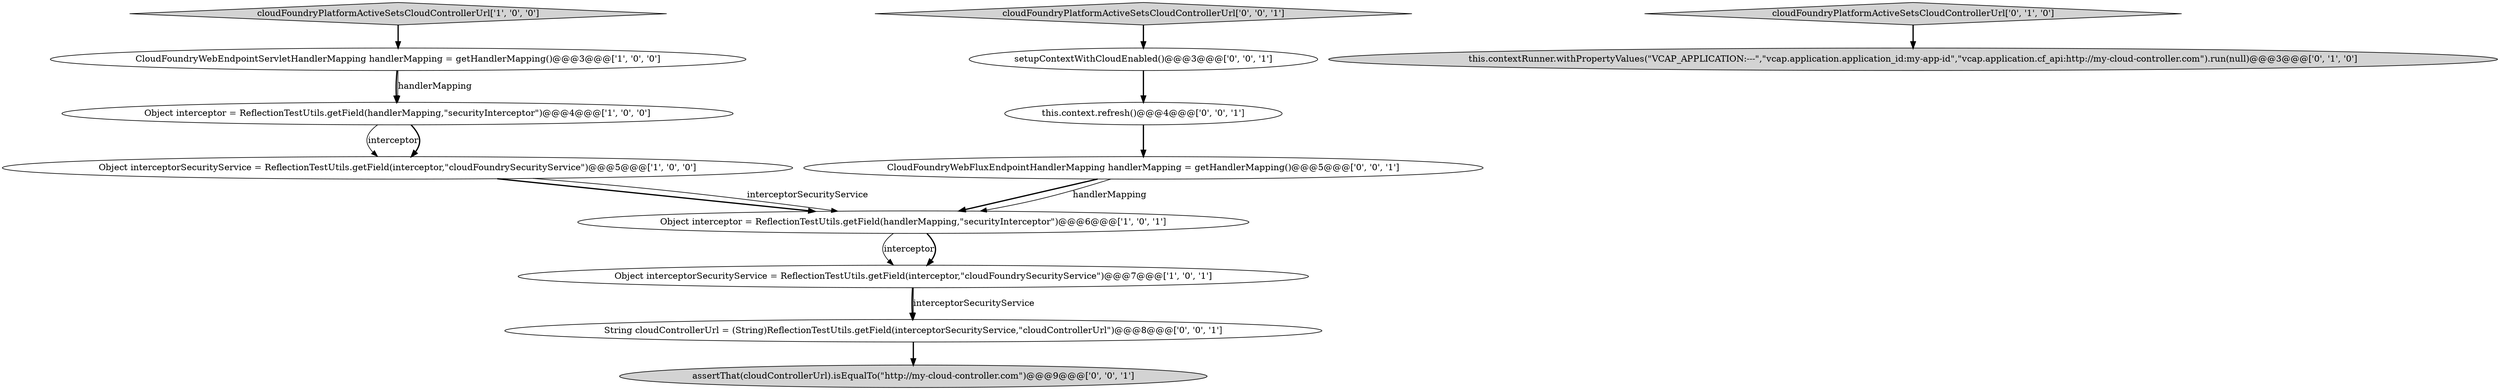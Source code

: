 digraph {
11 [style = filled, label = "this.context.refresh()@@@4@@@['0', '0', '1']", fillcolor = white, shape = ellipse image = "AAA0AAABBB3BBB"];
13 [style = filled, label = "CloudFoundryWebFluxEndpointHandlerMapping handlerMapping = getHandlerMapping()@@@5@@@['0', '0', '1']", fillcolor = white, shape = ellipse image = "AAA0AAABBB3BBB"];
7 [style = filled, label = "cloudFoundryPlatformActiveSetsCloudControllerUrl['0', '1', '0']", fillcolor = lightgray, shape = diamond image = "AAA0AAABBB2BBB"];
10 [style = filled, label = "setupContextWithCloudEnabled()@@@3@@@['0', '0', '1']", fillcolor = white, shape = ellipse image = "AAA0AAABBB3BBB"];
3 [style = filled, label = "Object interceptorSecurityService = ReflectionTestUtils.getField(interceptor,\"cloudFoundrySecurityService\")@@@7@@@['1', '0', '1']", fillcolor = white, shape = ellipse image = "AAA0AAABBB1BBB"];
6 [style = filled, label = "this.contextRunner.withPropertyValues(\"VCAP_APPLICATION:---\",\"vcap.application.application_id:my-app-id\",\"vcap.application.cf_api:http://my-cloud-controller.com\").run(null)@@@3@@@['0', '1', '0']", fillcolor = lightgray, shape = ellipse image = "AAA0AAABBB2BBB"];
4 [style = filled, label = "Object interceptor = ReflectionTestUtils.getField(handlerMapping,\"securityInterceptor\")@@@4@@@['1', '0', '0']", fillcolor = white, shape = ellipse image = "AAA0AAABBB1BBB"];
8 [style = filled, label = "cloudFoundryPlatformActiveSetsCloudControllerUrl['0', '0', '1']", fillcolor = lightgray, shape = diamond image = "AAA0AAABBB3BBB"];
5 [style = filled, label = "Object interceptor = ReflectionTestUtils.getField(handlerMapping,\"securityInterceptor\")@@@6@@@['1', '0', '1']", fillcolor = white, shape = ellipse image = "AAA0AAABBB1BBB"];
9 [style = filled, label = "String cloudControllerUrl = (String)ReflectionTestUtils.getField(interceptorSecurityService,\"cloudControllerUrl\")@@@8@@@['0', '0', '1']", fillcolor = white, shape = ellipse image = "AAA0AAABBB3BBB"];
0 [style = filled, label = "cloudFoundryPlatformActiveSetsCloudControllerUrl['1', '0', '0']", fillcolor = lightgray, shape = diamond image = "AAA0AAABBB1BBB"];
1 [style = filled, label = "CloudFoundryWebEndpointServletHandlerMapping handlerMapping = getHandlerMapping()@@@3@@@['1', '0', '0']", fillcolor = white, shape = ellipse image = "AAA0AAABBB1BBB"];
2 [style = filled, label = "Object interceptorSecurityService = ReflectionTestUtils.getField(interceptor,\"cloudFoundrySecurityService\")@@@5@@@['1', '0', '0']", fillcolor = white, shape = ellipse image = "AAA0AAABBB1BBB"];
12 [style = filled, label = "assertThat(cloudControllerUrl).isEqualTo(\"http://my-cloud-controller.com\")@@@9@@@['0', '0', '1']", fillcolor = lightgray, shape = ellipse image = "AAA0AAABBB3BBB"];
0->1 [style = bold, label=""];
1->4 [style = bold, label=""];
5->3 [style = solid, label="interceptor"];
7->6 [style = bold, label=""];
5->3 [style = bold, label=""];
4->2 [style = solid, label="interceptor"];
2->5 [style = bold, label=""];
13->5 [style = bold, label=""];
9->12 [style = bold, label=""];
10->11 [style = bold, label=""];
3->9 [style = bold, label=""];
8->10 [style = bold, label=""];
13->5 [style = solid, label="handlerMapping"];
11->13 [style = bold, label=""];
4->2 [style = bold, label=""];
1->4 [style = solid, label="handlerMapping"];
3->9 [style = solid, label="interceptorSecurityService"];
2->5 [style = solid, label="interceptorSecurityService"];
}
